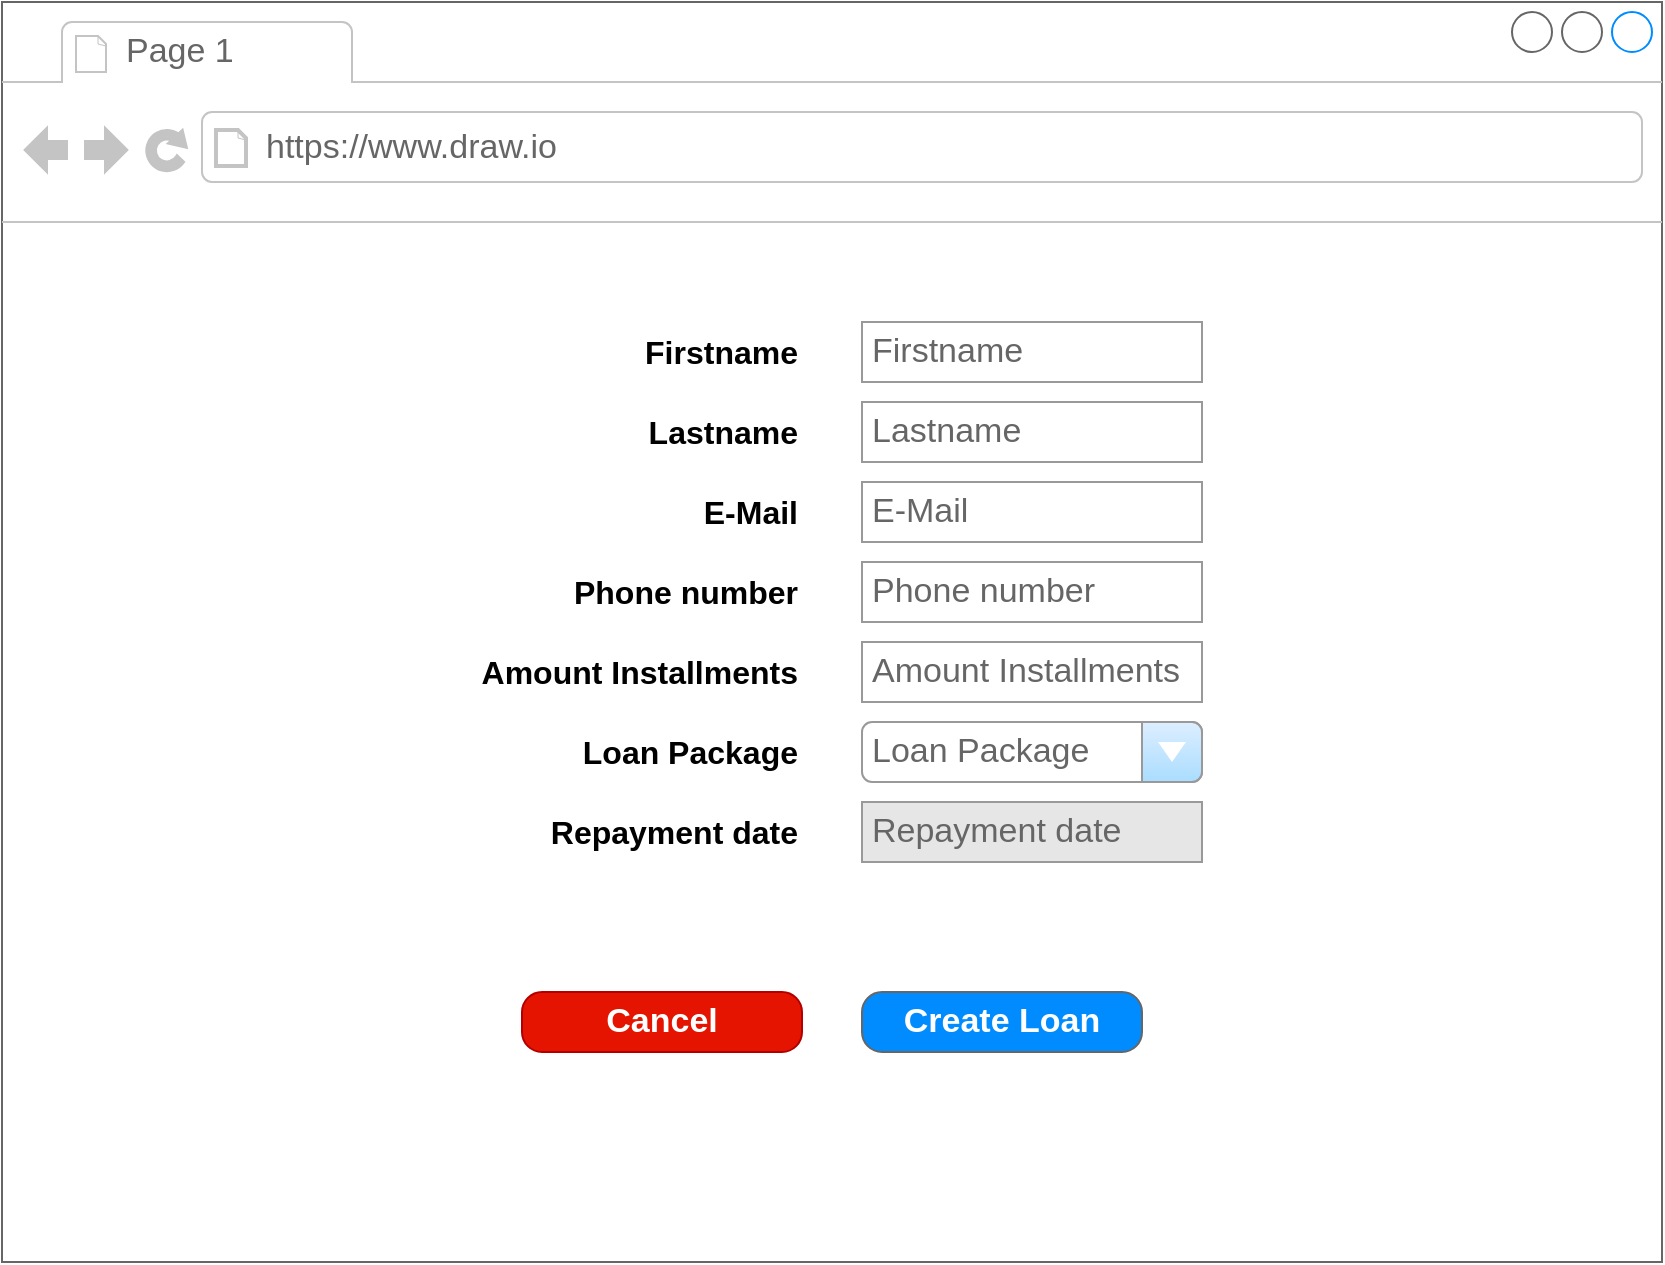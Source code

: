 <mxfile version="14.7.6" type="device"><diagram id="jJIPyQb55H5xJW7UJthl" name="Page-1"><mxGraphModel dx="1673" dy="933" grid="1" gridSize="10" guides="1" tooltips="1" connect="1" arrows="1" fold="1" page="1" pageScale="1" pageWidth="850" pageHeight="1100" math="0" shadow="0"><root><mxCell id="0"/><mxCell id="1" parent="0"/><mxCell id="cdCwPEio2F3sCA4nBnhP-3" value="" style="strokeWidth=1;shadow=0;dashed=0;align=right;html=1;shape=mxgraph.mockup.containers.browserWindow;rSize=0;strokeColor=#666666;strokeColor2=#008cff;strokeColor3=#c4c4c4;mainText=,;recursiveResize=0;" vertex="1" parent="1"><mxGeometry x="10" y="40" width="830" height="630" as="geometry"/></mxCell><mxCell id="cdCwPEio2F3sCA4nBnhP-4" value="Page 1" style="strokeWidth=1;shadow=0;dashed=0;align=center;html=1;shape=mxgraph.mockup.containers.anchor;fontSize=17;fontColor=#666666;align=left;" vertex="1" parent="cdCwPEio2F3sCA4nBnhP-3"><mxGeometry x="60" y="12" width="110" height="26" as="geometry"/></mxCell><mxCell id="cdCwPEio2F3sCA4nBnhP-5" value="https://www.draw.io" style="strokeWidth=1;shadow=0;dashed=0;align=center;html=1;shape=mxgraph.mockup.containers.anchor;rSize=0;fontSize=17;fontColor=#666666;align=left;" vertex="1" parent="cdCwPEio2F3sCA4nBnhP-3"><mxGeometry x="130" y="60" width="250" height="26" as="geometry"/></mxCell><mxCell id="cdCwPEio2F3sCA4nBnhP-9" value="Firstname" style="strokeWidth=1;shadow=0;dashed=0;align=center;html=1;shape=mxgraph.mockup.forms.pwField;strokeColor=#999999;mainText=;align=left;fontColor=#666666;fontSize=17;spacingLeft=3;" vertex="1" parent="cdCwPEio2F3sCA4nBnhP-3"><mxGeometry x="430" y="160" width="170" height="30" as="geometry"/></mxCell><mxCell id="cdCwPEio2F3sCA4nBnhP-13" value="Amount Installments" style="strokeWidth=1;shadow=0;dashed=0;align=center;html=1;shape=mxgraph.mockup.forms.pwField;strokeColor=#999999;mainText=;align=left;fontColor=#666666;fontSize=17;spacingLeft=3;" vertex="1" parent="cdCwPEio2F3sCA4nBnhP-3"><mxGeometry x="430" y="320" width="170" height="30" as="geometry"/></mxCell><mxCell id="cdCwPEio2F3sCA4nBnhP-11" value="E-Mail" style="strokeWidth=1;shadow=0;dashed=0;align=center;html=1;shape=mxgraph.mockup.forms.pwField;strokeColor=#999999;mainText=;align=left;fontColor=#666666;fontSize=17;spacingLeft=3;" vertex="1" parent="cdCwPEio2F3sCA4nBnhP-3"><mxGeometry x="430" y="240" width="170" height="30" as="geometry"/></mxCell><mxCell id="cdCwPEio2F3sCA4nBnhP-14" value="Repayment date" style="strokeWidth=1;shadow=0;dashed=0;align=center;html=1;shape=mxgraph.mockup.forms.pwField;strokeColor=#999999;mainText=;align=left;fontColor=#666666;fontSize=17;spacingLeft=3;fillColor=#E6E6E6;" vertex="1" parent="cdCwPEio2F3sCA4nBnhP-3"><mxGeometry x="430" y="400" width="170" height="30" as="geometry"/></mxCell><mxCell id="cdCwPEio2F3sCA4nBnhP-10" value="Lastname" style="strokeWidth=1;shadow=0;dashed=0;align=center;html=1;shape=mxgraph.mockup.forms.pwField;strokeColor=#999999;mainText=;align=left;fontColor=#666666;fontSize=17;spacingLeft=3;" vertex="1" parent="cdCwPEio2F3sCA4nBnhP-3"><mxGeometry x="430" y="200" width="170" height="30" as="geometry"/></mxCell><mxCell id="cdCwPEio2F3sCA4nBnhP-17" value="Firstname" style="text;html=1;strokeColor=none;fillColor=none;align=right;verticalAlign=middle;whiteSpace=wrap;rounded=0;fontSize=16;fontStyle=1" vertex="1" parent="cdCwPEio2F3sCA4nBnhP-3"><mxGeometry x="230" y="160" width="170" height="30" as="geometry"/></mxCell><mxCell id="cdCwPEio2F3sCA4nBnhP-6" value="Cancel" style="strokeWidth=1;shadow=0;dashed=0;align=center;html=1;shape=mxgraph.mockup.buttons.button;strokeColor=#B20000;mainText=;buttonStyle=round;fontSize=17;fontStyle=1;fillColor=#e51400;whiteSpace=wrap;fontColor=#ffffff;" vertex="1" parent="cdCwPEio2F3sCA4nBnhP-3"><mxGeometry x="260" y="495" width="140" height="30" as="geometry"/></mxCell><mxCell id="cdCwPEio2F3sCA4nBnhP-8" value="Loan Package" style="strokeWidth=1;shadow=0;dashed=0;align=center;html=1;shape=mxgraph.mockup.forms.comboBox;strokeColor=#999999;fillColor=#ddeeff;align=left;fillColor2=#aaddff;mainText=;fontColor=#666666;fontSize=17;spacingLeft=3;" vertex="1" parent="1"><mxGeometry x="440" y="400" width="170" height="30" as="geometry"/></mxCell><mxCell id="cdCwPEio2F3sCA4nBnhP-12" value="Phone number" style="strokeWidth=1;shadow=0;dashed=0;align=center;html=1;shape=mxgraph.mockup.forms.pwField;strokeColor=#999999;mainText=;align=left;fontColor=#666666;fontSize=17;spacingLeft=3;" vertex="1" parent="1"><mxGeometry x="440" y="320" width="170" height="30" as="geometry"/></mxCell><mxCell id="cdCwPEio2F3sCA4nBnhP-7" value="Create Loan" style="strokeWidth=1;shadow=0;dashed=0;align=center;html=1;shape=mxgraph.mockup.buttons.button;strokeColor=#666666;fontColor=#ffffff;mainText=;buttonStyle=round;fontSize=17;fontStyle=1;fillColor=#008cff;whiteSpace=wrap;" vertex="1" parent="1"><mxGeometry x="440" y="535" width="140" height="30" as="geometry"/></mxCell><mxCell id="cdCwPEio2F3sCA4nBnhP-18" value="Lastname" style="text;html=1;strokeColor=none;fillColor=none;align=right;verticalAlign=middle;whiteSpace=wrap;rounded=0;fontSize=16;fontStyle=1" vertex="1" parent="1"><mxGeometry x="240" y="240" width="170" height="30" as="geometry"/></mxCell><mxCell id="cdCwPEio2F3sCA4nBnhP-19" value="E-Mail" style="text;html=1;strokeColor=none;fillColor=none;align=right;verticalAlign=middle;whiteSpace=wrap;rounded=0;fontSize=16;fontStyle=1" vertex="1" parent="1"><mxGeometry x="240" y="280" width="170" height="30" as="geometry"/></mxCell><mxCell id="cdCwPEio2F3sCA4nBnhP-20" value="Phone number" style="text;html=1;strokeColor=none;fillColor=none;align=right;verticalAlign=middle;whiteSpace=wrap;rounded=0;fontSize=16;fontStyle=1" vertex="1" parent="1"><mxGeometry x="240" y="320" width="170" height="30" as="geometry"/></mxCell><mxCell id="cdCwPEio2F3sCA4nBnhP-21" value="Amount Installments" style="text;html=1;strokeColor=none;fillColor=none;align=right;verticalAlign=middle;whiteSpace=wrap;rounded=0;fontSize=16;fontStyle=1" vertex="1" parent="1"><mxGeometry x="240" y="360" width="170" height="30" as="geometry"/></mxCell><mxCell id="cdCwPEio2F3sCA4nBnhP-22" value="Loan Package" style="text;html=1;strokeColor=none;fillColor=none;align=right;verticalAlign=middle;whiteSpace=wrap;rounded=0;fontSize=16;fontStyle=1" vertex="1" parent="1"><mxGeometry x="240" y="400" width="170" height="30" as="geometry"/></mxCell><mxCell id="cdCwPEio2F3sCA4nBnhP-23" value="Repayment date" style="text;html=1;strokeColor=none;fillColor=none;align=right;verticalAlign=middle;whiteSpace=wrap;rounded=0;fontSize=16;fontStyle=1" vertex="1" parent="1"><mxGeometry x="240" y="440" width="170" height="30" as="geometry"/></mxCell></root></mxGraphModel></diagram></mxfile>